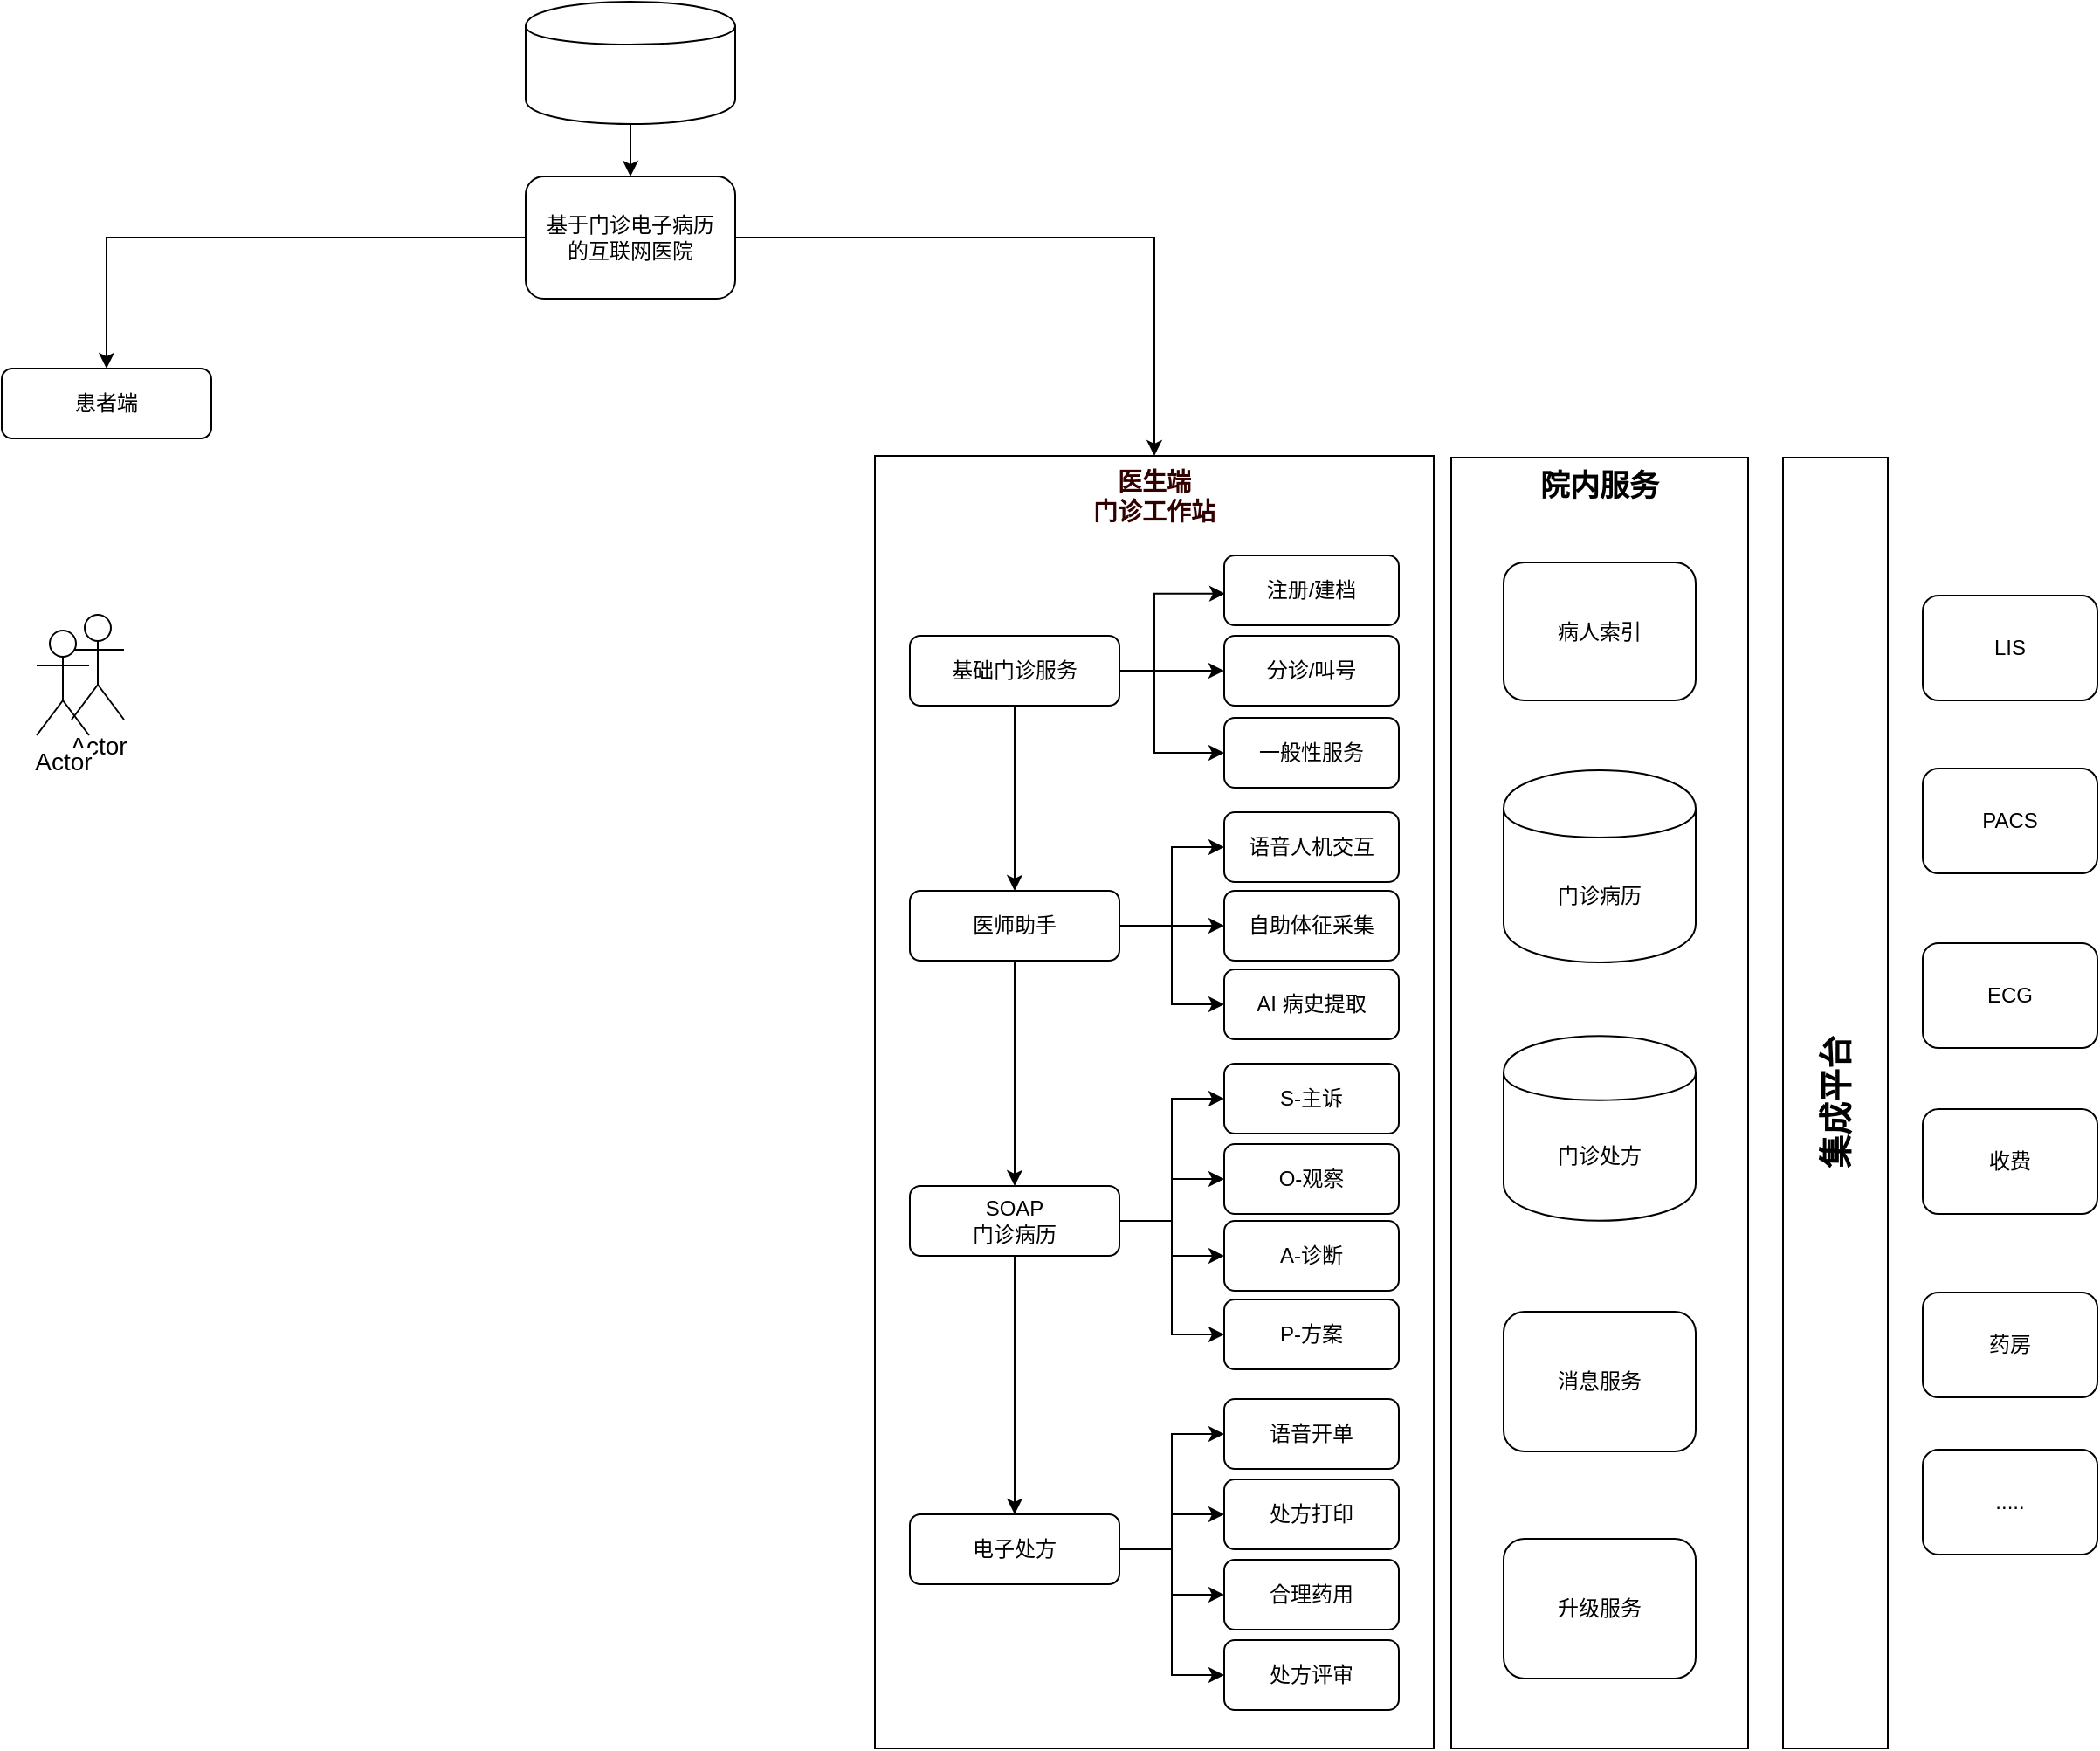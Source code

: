<mxfile version="12.4.3" type="github" pages="3">
  <diagram id="vW_eVv8WTYtpluYeXxiM" name="产品架构">
    <mxGraphModel dx="1483" dy="1940" grid="1" gridSize="10" guides="1" tooltips="1" connect="1" arrows="1" fold="1" page="1" pageScale="1" pageWidth="827" pageHeight="1169" math="0" shadow="0">
      <root>
        <mxCell id="0"/>
        <mxCell id="1" parent="0"/>
        <mxCell id="0qElFQwZOVu8BeHa5V8r-23" value="院内服务" style="rounded=0;whiteSpace=wrap;html=1;fontSize=17;align=center;verticalAlign=top;fontStyle=1" vertex="1" parent="1">
          <mxGeometry x="930" y="191" width="170" height="739" as="geometry"/>
        </mxCell>
        <mxCell id="E8vyjqeyWM7nioA_rI5F-4" style="edgeStyle=orthogonalEdgeStyle;rounded=0;orthogonalLoop=1;jettySize=auto;html=1;" parent="1" source="E8vyjqeyWM7nioA_rI5F-1" target="E8vyjqeyWM7nioA_rI5F-2" edge="1">
          <mxGeometry relative="1" as="geometry"/>
        </mxCell>
        <mxCell id="E8vyjqeyWM7nioA_rI5F-5" style="edgeStyle=orthogonalEdgeStyle;rounded=0;orthogonalLoop=1;jettySize=auto;html=1;exitX=1;exitY=0.5;exitDx=0;exitDy=0;" parent="1" source="E8vyjqeyWM7nioA_rI5F-1" target="E8vyjqeyWM7nioA_rI5F-3" edge="1">
          <mxGeometry relative="1" as="geometry"/>
        </mxCell>
        <mxCell id="E8vyjqeyWM7nioA_rI5F-1" value="基于门诊电子病历&lt;br&gt;的互联网医院" style="rounded=1;whiteSpace=wrap;html=1;" parent="1" vertex="1">
          <mxGeometry x="400" y="30" width="120" height="70" as="geometry"/>
        </mxCell>
        <mxCell id="E8vyjqeyWM7nioA_rI5F-2" value="患者端" style="rounded=1;whiteSpace=wrap;html=1;" parent="1" vertex="1">
          <mxGeometry x="100" y="140" width="120" height="40" as="geometry"/>
        </mxCell>
        <mxCell id="AmJ8R4YjLkJ6c9xOn_9D-3" style="edgeStyle=orthogonalEdgeStyle;rounded=0;orthogonalLoop=1;jettySize=auto;html=1;entryX=0.5;entryY=0;entryDx=0;entryDy=0;" parent="1" target="VLDHsEK64QPkxu35O8Kw-8" edge="1">
          <mxGeometry relative="1" as="geometry">
            <mxPoint x="679.862" y="241" as="sourcePoint"/>
          </mxGeometry>
        </mxCell>
        <mxCell id="E8vyjqeyWM7nioA_rI5F-3" value="医生端&lt;br style=&quot;font-size: 14px;&quot;&gt;门诊工作站" style="rounded=0;whiteSpace=wrap;html=1;verticalAlign=top;fontStyle=1;fontSize=14;fontColor=#330000;" parent="1" vertex="1">
          <mxGeometry x="600" y="190" width="320" height="740" as="geometry"/>
        </mxCell>
        <mxCell id="VLDHsEK64QPkxu35O8Kw-5" value="消息服务" style="rounded=1;whiteSpace=wrap;html=1;" parent="1" vertex="1">
          <mxGeometry x="960" y="680" width="110" height="80" as="geometry"/>
        </mxCell>
        <mxCell id="AmJ8R4YjLkJ6c9xOn_9D-4" style="edgeStyle=orthogonalEdgeStyle;rounded=0;orthogonalLoop=1;jettySize=auto;html=1;" parent="1" source="VLDHsEK64QPkxu35O8Kw-6" target="VLDHsEK64QPkxu35O8Kw-7" edge="1">
          <mxGeometry relative="1" as="geometry"/>
        </mxCell>
        <mxCell id="AmJ8R4YjLkJ6c9xOn_9D-5" style="edgeStyle=orthogonalEdgeStyle;rounded=0;orthogonalLoop=1;jettySize=auto;html=1;entryX=0.5;entryY=0;entryDx=0;entryDy=0;" parent="1" source="VLDHsEK64QPkxu35O8Kw-7" target="AmJ8R4YjLkJ6c9xOn_9D-2" edge="1">
          <mxGeometry relative="1" as="geometry"/>
        </mxCell>
        <mxCell id="AmJ8R4YjLkJ6c9xOn_9D-11" style="edgeStyle=orthogonalEdgeStyle;rounded=0;orthogonalLoop=1;jettySize=auto;html=1;entryX=0.5;entryY=0;entryDx=0;entryDy=0;" parent="1" source="VLDHsEK64QPkxu35O8Kw-8" target="VLDHsEK64QPkxu35O8Kw-6" edge="1">
          <mxGeometry relative="1" as="geometry">
            <mxPoint x="680" y="411" as="targetPoint"/>
          </mxGeometry>
        </mxCell>
        <mxCell id="hvnaLOlTit6FcMZ5V5ao-3" value="门诊病历" style="shape=cylinder;whiteSpace=wrap;html=1;boundedLbl=1;backgroundOutline=1;rounded=0;" parent="1" vertex="1">
          <mxGeometry x="960" y="370" width="110" height="110" as="geometry"/>
        </mxCell>
        <mxCell id="hvnaLOlTit6FcMZ5V5ao-4" value="门诊处方" style="shape=cylinder;whiteSpace=wrap;html=1;boundedLbl=1;backgroundOutline=1;rounded=0;" parent="1" vertex="1">
          <mxGeometry x="960" y="522.12" width="110" height="105.76" as="geometry"/>
        </mxCell>
        <mxCell id="hvnaLOlTit6FcMZ5V5ao-8" value="ECG" style="rounded=1;whiteSpace=wrap;html=1;" parent="1" vertex="1">
          <mxGeometry x="1200" y="469" width="100" height="60" as="geometry"/>
        </mxCell>
        <mxCell id="hvnaLOlTit6FcMZ5V5ao-9" value="PACS" style="rounded=1;whiteSpace=wrap;html=1;" parent="1" vertex="1">
          <mxGeometry x="1200" y="369" width="100" height="60" as="geometry"/>
        </mxCell>
        <mxCell id="hvnaLOlTit6FcMZ5V5ao-10" value="LIS" style="rounded=1;whiteSpace=wrap;html=1;" parent="1" vertex="1">
          <mxGeometry x="1200" y="270" width="100" height="60" as="geometry"/>
        </mxCell>
        <mxCell id="hvnaLOlTit6FcMZ5V5ao-11" value="收费" style="rounded=1;whiteSpace=wrap;html=1;" parent="1" vertex="1">
          <mxGeometry x="1200" y="564" width="100" height="60" as="geometry"/>
        </mxCell>
        <mxCell id="hvnaLOlTit6FcMZ5V5ao-12" value="集成平台" style="rounded=0;whiteSpace=wrap;html=1;verticalAlign=middle;horizontal=0;fontSize=19;align=center;fontStyle=1" parent="1" vertex="1">
          <mxGeometry x="1120" y="191" width="60" height="739" as="geometry"/>
        </mxCell>
        <mxCell id="hvnaLOlTit6FcMZ5V5ao-14" value="....." style="rounded=1;whiteSpace=wrap;html=1;" parent="1" vertex="1">
          <mxGeometry x="1200" y="759" width="100" height="60" as="geometry"/>
        </mxCell>
        <mxCell id="hvnaLOlTit6FcMZ5V5ao-15" value="病人索引" style="rounded=1;whiteSpace=wrap;html=1;" parent="1" vertex="1">
          <mxGeometry x="960" y="251" width="110" height="79" as="geometry"/>
        </mxCell>
        <mxCell id="K6ilFlOtGDmG0anySvG6-1" value="Actor" style="shape=umlActor;verticalLabelPosition=bottom;labelBackgroundColor=#ffffff;verticalAlign=top;html=1;outlineConnect=0;rounded=0;shadow=0;fontSize=14;align=center;" parent="1" vertex="1">
          <mxGeometry x="140" y="281" width="30" height="60" as="geometry"/>
        </mxCell>
        <mxCell id="K6ilFlOtGDmG0anySvG6-2" value="Actor" style="shape=umlActor;verticalLabelPosition=bottom;labelBackgroundColor=#ffffff;verticalAlign=top;html=1;outlineConnect=0;rounded=0;shadow=0;fontSize=14;align=center;" parent="1" vertex="1">
          <mxGeometry x="120" y="290" width="30" height="60" as="geometry"/>
        </mxCell>
        <mxCell id="K6ilFlOtGDmG0anySvG6-6" style="edgeStyle=orthogonalEdgeStyle;rounded=0;orthogonalLoop=1;jettySize=auto;html=1;exitX=0.5;exitY=1;exitDx=0;exitDy=0;entryX=0.5;entryY=0;entryDx=0;entryDy=0;fontSize=14;" parent="1" source="K6ilFlOtGDmG0anySvG6-5" target="E8vyjqeyWM7nioA_rI5F-1" edge="1">
          <mxGeometry relative="1" as="geometry"/>
        </mxCell>
        <mxCell id="K6ilFlOtGDmG0anySvG6-5" value="" style="shape=cylinder;whiteSpace=wrap;html=1;boundedLbl=1;backgroundOutline=1;rounded=0;shadow=0;fontSize=14;align=center;" parent="1" vertex="1">
          <mxGeometry x="400" y="-70" width="120" height="70" as="geometry"/>
        </mxCell>
        <mxCell id="0qElFQwZOVu8BeHa5V8r-12" value="" style="group" vertex="1" connectable="0" parent="1">
          <mxGeometry x="620" y="538" width="280" height="175" as="geometry"/>
        </mxCell>
        <mxCell id="VLDHsEK64QPkxu35O8Kw-7" value="SOAP&lt;br&gt;门诊病历" style="rounded=1;whiteSpace=wrap;html=1;" parent="0qElFQwZOVu8BeHa5V8r-12" vertex="1">
          <mxGeometry y="70" width="120" height="40" as="geometry"/>
        </mxCell>
        <mxCell id="AmJ8R4YjLkJ6c9xOn_9D-18" value="S-主诉" style="rounded=1;whiteSpace=wrap;html=1;" parent="0qElFQwZOVu8BeHa5V8r-12" vertex="1">
          <mxGeometry x="180" width="100" height="40" as="geometry"/>
        </mxCell>
        <mxCell id="zZYTL1ftE3SbUux51He--1" style="edgeStyle=orthogonalEdgeStyle;rounded=0;orthogonalLoop=1;jettySize=auto;html=1;entryX=0;entryY=0.5;entryDx=0;entryDy=0;" parent="0qElFQwZOVu8BeHa5V8r-12" source="VLDHsEK64QPkxu35O8Kw-7" target="AmJ8R4YjLkJ6c9xOn_9D-18" edge="1">
          <mxGeometry relative="1" as="geometry"/>
        </mxCell>
        <mxCell id="AmJ8R4YjLkJ6c9xOn_9D-19" value="O-观察" style="rounded=1;whiteSpace=wrap;html=1;" parent="0qElFQwZOVu8BeHa5V8r-12" vertex="1">
          <mxGeometry x="180" y="46" width="100" height="40" as="geometry"/>
        </mxCell>
        <mxCell id="zZYTL1ftE3SbUux51He--2" style="edgeStyle=orthogonalEdgeStyle;rounded=0;orthogonalLoop=1;jettySize=auto;html=1;entryX=0;entryY=0.5;entryDx=0;entryDy=0;" parent="0qElFQwZOVu8BeHa5V8r-12" source="VLDHsEK64QPkxu35O8Kw-7" target="AmJ8R4YjLkJ6c9xOn_9D-19" edge="1">
          <mxGeometry relative="1" as="geometry"/>
        </mxCell>
        <mxCell id="AmJ8R4YjLkJ6c9xOn_9D-20" value="A-诊断" style="rounded=1;whiteSpace=wrap;html=1;" parent="0qElFQwZOVu8BeHa5V8r-12" vertex="1">
          <mxGeometry x="180" y="90" width="100" height="40" as="geometry"/>
        </mxCell>
        <mxCell id="zZYTL1ftE3SbUux51He--3" style="edgeStyle=orthogonalEdgeStyle;rounded=0;orthogonalLoop=1;jettySize=auto;html=1;entryX=0;entryY=0.5;entryDx=0;entryDy=0;" parent="0qElFQwZOVu8BeHa5V8r-12" source="VLDHsEK64QPkxu35O8Kw-7" target="AmJ8R4YjLkJ6c9xOn_9D-20" edge="1">
          <mxGeometry relative="1" as="geometry"/>
        </mxCell>
        <mxCell id="AmJ8R4YjLkJ6c9xOn_9D-21" value="P-方案" style="rounded=1;whiteSpace=wrap;html=1;" parent="0qElFQwZOVu8BeHa5V8r-12" vertex="1">
          <mxGeometry x="180" y="135" width="100" height="40" as="geometry"/>
        </mxCell>
        <mxCell id="zZYTL1ftE3SbUux51He--4" style="edgeStyle=orthogonalEdgeStyle;rounded=0;orthogonalLoop=1;jettySize=auto;html=1;entryX=0;entryY=0.5;entryDx=0;entryDy=0;" parent="0qElFQwZOVu8BeHa5V8r-12" source="VLDHsEK64QPkxu35O8Kw-7" target="AmJ8R4YjLkJ6c9xOn_9D-21" edge="1">
          <mxGeometry relative="1" as="geometry"/>
        </mxCell>
        <mxCell id="0qElFQwZOVu8BeHa5V8r-13" value="" style="group" vertex="1" connectable="0" parent="1">
          <mxGeometry x="620" y="730" width="280" height="178" as="geometry"/>
        </mxCell>
        <mxCell id="AmJ8R4YjLkJ6c9xOn_9D-2" value="电子处方" style="rounded=1;whiteSpace=wrap;html=1;" parent="0qElFQwZOVu8BeHa5V8r-13" vertex="1">
          <mxGeometry y="66" width="120" height="40" as="geometry"/>
        </mxCell>
        <mxCell id="0qElFQwZOVu8BeHa5V8r-3" value="语音开单" style="rounded=1;whiteSpace=wrap;html=1;" vertex="1" parent="0qElFQwZOVu8BeHa5V8r-13">
          <mxGeometry x="180" width="100" height="40" as="geometry"/>
        </mxCell>
        <mxCell id="0qElFQwZOVu8BeHa5V8r-8" style="edgeStyle=orthogonalEdgeStyle;rounded=0;orthogonalLoop=1;jettySize=auto;html=1;entryX=0;entryY=0.5;entryDx=0;entryDy=0;fontSize=17;" edge="1" parent="0qElFQwZOVu8BeHa5V8r-13" source="AmJ8R4YjLkJ6c9xOn_9D-2" target="0qElFQwZOVu8BeHa5V8r-3">
          <mxGeometry relative="1" as="geometry"/>
        </mxCell>
        <mxCell id="0qElFQwZOVu8BeHa5V8r-4" value="处方打印" style="rounded=1;whiteSpace=wrap;html=1;" vertex="1" parent="0qElFQwZOVu8BeHa5V8r-13">
          <mxGeometry x="180" y="46" width="100" height="40" as="geometry"/>
        </mxCell>
        <mxCell id="0qElFQwZOVu8BeHa5V8r-9" style="edgeStyle=orthogonalEdgeStyle;rounded=0;orthogonalLoop=1;jettySize=auto;html=1;fontSize=17;" edge="1" parent="0qElFQwZOVu8BeHa5V8r-13" source="AmJ8R4YjLkJ6c9xOn_9D-2" target="0qElFQwZOVu8BeHa5V8r-4">
          <mxGeometry relative="1" as="geometry"/>
        </mxCell>
        <mxCell id="0qElFQwZOVu8BeHa5V8r-5" value="合理药用" style="rounded=1;whiteSpace=wrap;html=1;" vertex="1" parent="0qElFQwZOVu8BeHa5V8r-13">
          <mxGeometry x="180" y="92" width="100" height="40" as="geometry"/>
        </mxCell>
        <mxCell id="0qElFQwZOVu8BeHa5V8r-10" style="edgeStyle=orthogonalEdgeStyle;rounded=0;orthogonalLoop=1;jettySize=auto;html=1;fontSize=17;" edge="1" parent="0qElFQwZOVu8BeHa5V8r-13" source="AmJ8R4YjLkJ6c9xOn_9D-2" target="0qElFQwZOVu8BeHa5V8r-5">
          <mxGeometry relative="1" as="geometry"/>
        </mxCell>
        <mxCell id="0qElFQwZOVu8BeHa5V8r-6" value="处方评审" style="rounded=1;whiteSpace=wrap;html=1;" vertex="1" parent="0qElFQwZOVu8BeHa5V8r-13">
          <mxGeometry x="180" y="138" width="100" height="40" as="geometry"/>
        </mxCell>
        <mxCell id="0qElFQwZOVu8BeHa5V8r-11" style="edgeStyle=orthogonalEdgeStyle;rounded=0;orthogonalLoop=1;jettySize=auto;html=1;entryX=0;entryY=0.5;entryDx=0;entryDy=0;fontSize=17;" edge="1" parent="0qElFQwZOVu8BeHa5V8r-13" source="AmJ8R4YjLkJ6c9xOn_9D-2" target="0qElFQwZOVu8BeHa5V8r-6">
          <mxGeometry relative="1" as="geometry"/>
        </mxCell>
        <mxCell id="0qElFQwZOVu8BeHa5V8r-18" value="" style="group" vertex="1" connectable="0" parent="1">
          <mxGeometry x="620" y="394" width="280" height="130" as="geometry"/>
        </mxCell>
        <mxCell id="VLDHsEK64QPkxu35O8Kw-6" value="医师助手" style="rounded=1;whiteSpace=wrap;html=1;" parent="0qElFQwZOVu8BeHa5V8r-18" vertex="1">
          <mxGeometry y="45" width="120" height="40" as="geometry"/>
        </mxCell>
        <mxCell id="AmJ8R4YjLkJ6c9xOn_9D-16" value="语音人机交互" style="rounded=1;whiteSpace=wrap;html=1;" parent="0qElFQwZOVu8BeHa5V8r-18" vertex="1">
          <mxGeometry x="180" width="100" height="40" as="geometry"/>
        </mxCell>
        <mxCell id="0qElFQwZOVu8BeHa5V8r-1" style="edgeStyle=orthogonalEdgeStyle;rounded=0;orthogonalLoop=1;jettySize=auto;html=1;fontSize=17;entryX=0;entryY=0.5;entryDx=0;entryDy=0;" edge="1" parent="0qElFQwZOVu8BeHa5V8r-18" source="VLDHsEK64QPkxu35O8Kw-6" target="AmJ8R4YjLkJ6c9xOn_9D-16">
          <mxGeometry relative="1" as="geometry"/>
        </mxCell>
        <mxCell id="AmJ8R4YjLkJ6c9xOn_9D-17" value="自助体征采集" style="rounded=1;whiteSpace=wrap;html=1;" parent="0qElFQwZOVu8BeHa5V8r-18" vertex="1">
          <mxGeometry x="180" y="45" width="100" height="40" as="geometry"/>
        </mxCell>
        <mxCell id="0qElFQwZOVu8BeHa5V8r-2" style="edgeStyle=orthogonalEdgeStyle;rounded=0;orthogonalLoop=1;jettySize=auto;html=1;entryX=0;entryY=0.5;entryDx=0;entryDy=0;fontSize=17;" edge="1" parent="0qElFQwZOVu8BeHa5V8r-18" source="VLDHsEK64QPkxu35O8Kw-6" target="AmJ8R4YjLkJ6c9xOn_9D-17">
          <mxGeometry relative="1" as="geometry"/>
        </mxCell>
        <mxCell id="0qElFQwZOVu8BeHa5V8r-14" value="AI 病史提取" style="rounded=1;whiteSpace=wrap;html=1;" vertex="1" parent="0qElFQwZOVu8BeHa5V8r-18">
          <mxGeometry x="180" y="90" width="100" height="40" as="geometry"/>
        </mxCell>
        <mxCell id="0qElFQwZOVu8BeHa5V8r-17" style="edgeStyle=orthogonalEdgeStyle;rounded=0;orthogonalLoop=1;jettySize=auto;html=1;entryX=0;entryY=0.5;entryDx=0;entryDy=0;fontSize=17;" edge="1" parent="0qElFQwZOVu8BeHa5V8r-18" source="VLDHsEK64QPkxu35O8Kw-6" target="0qElFQwZOVu8BeHa5V8r-14">
          <mxGeometry relative="1" as="geometry"/>
        </mxCell>
        <mxCell id="0qElFQwZOVu8BeHa5V8r-19" value="" style="group" vertex="1" connectable="0" parent="1">
          <mxGeometry x="620" y="247" width="280" height="133" as="geometry"/>
        </mxCell>
        <mxCell id="VLDHsEK64QPkxu35O8Kw-1" value="分诊/叫号" style="rounded=1;whiteSpace=wrap;html=1;" parent="0qElFQwZOVu8BeHa5V8r-19" vertex="1">
          <mxGeometry x="180" y="46" width="100" height="40" as="geometry"/>
        </mxCell>
        <mxCell id="VLDHsEK64QPkxu35O8Kw-2" value="注册/建档" style="rounded=1;whiteSpace=wrap;html=1;" parent="0qElFQwZOVu8BeHa5V8r-19" vertex="1">
          <mxGeometry x="180" width="100" height="40" as="geometry"/>
        </mxCell>
        <mxCell id="VLDHsEK64QPkxu35O8Kw-3" value="一般性服务" style="rounded=1;whiteSpace=wrap;html=1;" parent="0qElFQwZOVu8BeHa5V8r-19" vertex="1">
          <mxGeometry x="180" y="93" width="100" height="40" as="geometry"/>
        </mxCell>
        <mxCell id="VLDHsEK64QPkxu35O8Kw-9" style="edgeStyle=orthogonalEdgeStyle;rounded=0;orthogonalLoop=1;jettySize=auto;html=1;exitX=1;exitY=0.5;exitDx=0;exitDy=0;entryX=0.005;entryY=0.547;entryDx=0;entryDy=0;entryPerimeter=0;" parent="0qElFQwZOVu8BeHa5V8r-19" source="VLDHsEK64QPkxu35O8Kw-8" target="VLDHsEK64QPkxu35O8Kw-2" edge="1">
          <mxGeometry relative="1" as="geometry">
            <Array as="points">
              <mxPoint x="140" y="66"/>
              <mxPoint x="140" y="22"/>
            </Array>
          </mxGeometry>
        </mxCell>
        <mxCell id="VLDHsEK64QPkxu35O8Kw-10" style="edgeStyle=orthogonalEdgeStyle;rounded=0;orthogonalLoop=1;jettySize=auto;html=1;entryX=0;entryY=0.5;entryDx=0;entryDy=0;" parent="0qElFQwZOVu8BeHa5V8r-19" edge="1">
          <mxGeometry relative="1" as="geometry">
            <mxPoint x="120" y="66.039" as="sourcePoint"/>
            <mxPoint x="179.942" y="66.039" as="targetPoint"/>
          </mxGeometry>
        </mxCell>
        <mxCell id="VLDHsEK64QPkxu35O8Kw-11" style="edgeStyle=orthogonalEdgeStyle;rounded=0;orthogonalLoop=1;jettySize=auto;html=1;exitX=1;exitY=0.5;exitDx=0;exitDy=0;" parent="0qElFQwZOVu8BeHa5V8r-19" source="VLDHsEK64QPkxu35O8Kw-8" edge="1">
          <mxGeometry relative="1" as="geometry">
            <Array as="points">
              <mxPoint x="140" y="66"/>
              <mxPoint x="140" y="113"/>
            </Array>
            <mxPoint x="180" y="113" as="targetPoint"/>
          </mxGeometry>
        </mxCell>
        <mxCell id="VLDHsEK64QPkxu35O8Kw-8" value="基础门诊服务" style="rounded=1;whiteSpace=wrap;html=1;" parent="0qElFQwZOVu8BeHa5V8r-19" vertex="1">
          <mxGeometry y="46" width="120" height="40" as="geometry"/>
        </mxCell>
        <mxCell id="0qElFQwZOVu8BeHa5V8r-20" value="药房" style="rounded=1;whiteSpace=wrap;html=1;" vertex="1" parent="1">
          <mxGeometry x="1200" y="669" width="100" height="60" as="geometry"/>
        </mxCell>
        <mxCell id="0qElFQwZOVu8BeHa5V8r-24" value="升级服务" style="rounded=1;whiteSpace=wrap;html=1;" vertex="1" parent="1">
          <mxGeometry x="960" y="810" width="110" height="80" as="geometry"/>
        </mxCell>
      </root>
    </mxGraphModel>
  </diagram>
  <diagram id="Ewop6Ulr_RDadqHz6t3_" name="就诊流程图">
    <mxGraphModel dx="2476" dy="1080" grid="0" gridSize="10" guides="1" tooltips="1" connect="1" arrows="1" fold="1" page="0" pageScale="1" pageWidth="827" pageHeight="1169" math="0" shadow="0">
      <root>
        <mxCell id="N1cMtq0cJJKUzX9mBmlD-0"/>
        <mxCell id="N1cMtq0cJJKUzX9mBmlD-1" parent="N1cMtq0cJJKUzX9mBmlD-0"/>
        <mxCell id="4pReB8TmxM9iW2GwXHqP-22" style="edgeStyle=orthogonalEdgeStyle;rounded=0;orthogonalLoop=1;jettySize=auto;html=1;" parent="N1cMtq0cJJKUzX9mBmlD-1" source="0HqwLgOVtCon1K2vQBb2-0" target="0HqwLgOVtCon1K2vQBb2-3" edge="1">
          <mxGeometry relative="1" as="geometry"/>
        </mxCell>
        <mxCell id="0HqwLgOVtCon1K2vQBb2-0" value="挂号/分诊" style="rounded=1;whiteSpace=wrap;html=1;fillColor=#ffe6cc;strokeColor=#d79b00;" parent="N1cMtq0cJJKUzX9mBmlD-1" vertex="1">
          <mxGeometry x="80" y="180" width="120" height="60" as="geometry"/>
        </mxCell>
        <mxCell id="0HqwLgOVtCon1K2vQBb2-2" style="edgeStyle=orthogonalEdgeStyle;rounded=0;orthogonalLoop=1;jettySize=auto;html=1;entryX=0.5;entryY=0;entryDx=0;entryDy=0;" parent="N1cMtq0cJJKUzX9mBmlD-1" source="0HqwLgOVtCon1K2vQBb2-1" target="0HqwLgOVtCon1K2vQBb2-0" edge="1">
          <mxGeometry relative="1" as="geometry"/>
        </mxCell>
        <mxCell id="0HqwLgOVtCon1K2vQBb2-1" value="注册/绑定" style="rounded=1;whiteSpace=wrap;html=1;fillColor=#ffe6cc;strokeColor=#d79b00;" parent="N1cMtq0cJJKUzX9mBmlD-1" vertex="1">
          <mxGeometry x="80" y="70" width="120" height="60" as="geometry"/>
        </mxCell>
        <mxCell id="4pReB8TmxM9iW2GwXHqP-15" style="edgeStyle=orthogonalEdgeStyle;rounded=0;orthogonalLoop=1;jettySize=auto;html=1;" parent="N1cMtq0cJJKUzX9mBmlD-1" source="0HqwLgOVtCon1K2vQBb2-3" target="4pReB8TmxM9iW2GwXHqP-0" edge="1">
          <mxGeometry relative="1" as="geometry"/>
        </mxCell>
        <mxCell id="0HqwLgOVtCon1K2vQBb2-3" value="医师助手（机器人）&lt;br&gt;自助查体&lt;br&gt;主诉采集" style="rounded=1;whiteSpace=wrap;html=1;fillColor=#0050ef;strokeColor=#001DBC;fontColor=#ffffff;" parent="N1cMtq0cJJKUzX9mBmlD-1" vertex="1">
          <mxGeometry x="80" y="310" width="120" height="60" as="geometry"/>
        </mxCell>
        <mxCell id="4pReB8TmxM9iW2GwXHqP-20" style="edgeStyle=orthogonalEdgeStyle;rounded=0;orthogonalLoop=1;jettySize=auto;html=1;fillColor=#ffcd28;strokeColor=#d79b00;gradientColor=#ffa500;" parent="N1cMtq0cJJKUzX9mBmlD-1" source="4pReB8TmxM9iW2GwXHqP-0" target="4pReB8TmxM9iW2GwXHqP-1" edge="1">
          <mxGeometry relative="1" as="geometry"/>
        </mxCell>
        <mxCell id="4pReB8TmxM9iW2GwXHqP-0" value="SOAP&lt;br&gt;门诊病历" style="rounded=1;whiteSpace=wrap;html=1;fillColor=#ffcd28;strokeColor=#d79b00;gradientColor=#ffa500;" parent="N1cMtq0cJJKUzX9mBmlD-1" vertex="1">
          <mxGeometry x="310" y="310" width="120" height="60" as="geometry"/>
        </mxCell>
        <mxCell id="4pReB8TmxM9iW2GwXHqP-9" style="edgeStyle=orthogonalEdgeStyle;rounded=0;orthogonalLoop=1;jettySize=auto;html=1;entryX=0.5;entryY=0;entryDx=0;entryDy=0;" parent="N1cMtq0cJJKUzX9mBmlD-1" source="4pReB8TmxM9iW2GwXHqP-1" target="4pReB8TmxM9iW2GwXHqP-2" edge="1">
          <mxGeometry relative="1" as="geometry"/>
        </mxCell>
        <mxCell id="4pReB8TmxM9iW2GwXHqP-17" style="edgeStyle=orthogonalEdgeStyle;rounded=0;orthogonalLoop=1;jettySize=auto;html=1;" parent="N1cMtq0cJJKUzX9mBmlD-1" source="4pReB8TmxM9iW2GwXHqP-1" target="4pReB8TmxM9iW2GwXHqP-16" edge="1">
          <mxGeometry relative="1" as="geometry"/>
        </mxCell>
        <mxCell id="g-FLd2AFHz1jhK9tG32F-1" style="edgeStyle=orthogonalEdgeStyle;rounded=0;orthogonalLoop=1;jettySize=auto;html=1;entryX=0;entryY=0.5;entryDx=0;entryDy=0;fontSize=14;" parent="N1cMtq0cJJKUzX9mBmlD-1" source="4pReB8TmxM9iW2GwXHqP-1" target="g-FLd2AFHz1jhK9tG32F-0" edge="1">
          <mxGeometry relative="1" as="geometry"/>
        </mxCell>
        <mxCell id="4pReB8TmxM9iW2GwXHqP-1" value="语音开立&lt;br&gt;电子处方" style="rounded=1;whiteSpace=wrap;html=1;fillColor=#ffcd28;strokeColor=#d79b00;gradientColor=#ffa500;" parent="N1cMtq0cJJKUzX9mBmlD-1" vertex="1">
          <mxGeometry x="580" y="310" width="120" height="60" as="geometry"/>
        </mxCell>
        <mxCell id="4pReB8TmxM9iW2GwXHqP-7" style="edgeStyle=orthogonalEdgeStyle;rounded=0;orthogonalLoop=1;jettySize=auto;html=1;exitX=1;exitY=0.5;exitDx=0;exitDy=0;" parent="N1cMtq0cJJKUzX9mBmlD-1" source="4pReB8TmxM9iW2GwXHqP-2" target="4pReB8TmxM9iW2GwXHqP-3" edge="1">
          <mxGeometry relative="1" as="geometry"/>
        </mxCell>
        <mxCell id="4pReB8TmxM9iW2GwXHqP-8" style="edgeStyle=orthogonalEdgeStyle;rounded=0;orthogonalLoop=1;jettySize=auto;html=1;" parent="N1cMtq0cJJKUzX9mBmlD-1" source="4pReB8TmxM9iW2GwXHqP-2" target="4pReB8TmxM9iW2GwXHqP-4" edge="1">
          <mxGeometry relative="1" as="geometry"/>
        </mxCell>
        <mxCell id="4pReB8TmxM9iW2GwXHqP-2" value="自助缴费" style="rounded=1;whiteSpace=wrap;html=1;fillColor=#ffe6cc;strokeColor=#d79b00;" parent="N1cMtq0cJJKUzX9mBmlD-1" vertex="1">
          <mxGeometry x="580" y="430" width="120" height="60" as="geometry"/>
        </mxCell>
        <mxCell id="4pReB8TmxM9iW2GwXHqP-6" style="edgeStyle=orthogonalEdgeStyle;rounded=0;orthogonalLoop=1;jettySize=auto;html=1;entryX=0.5;entryY=0;entryDx=0;entryDy=0;fillColor=#f5f5f5;strokeColor=#666666;gradientColor=#b3b3b3;" parent="N1cMtq0cJJKUzX9mBmlD-1" source="4pReB8TmxM9iW2GwXHqP-3" target="4pReB8TmxM9iW2GwXHqP-5" edge="1">
          <mxGeometry relative="1" as="geometry"/>
        </mxCell>
        <mxCell id="4pReB8TmxM9iW2GwXHqP-3" value="发药签到" style="rounded=1;whiteSpace=wrap;html=1;fillColor=#f5f5f5;strokeColor=#666666;gradientColor=#b3b3b3;" parent="N1cMtq0cJJKUzX9mBmlD-1" vertex="1">
          <mxGeometry x="710" y="530" width="120" height="60" as="geometry"/>
        </mxCell>
        <mxCell id="4pReB8TmxM9iW2GwXHqP-11" style="edgeStyle=orthogonalEdgeStyle;rounded=0;orthogonalLoop=1;jettySize=auto;html=1;entryX=0.5;entryY=0;entryDx=0;entryDy=0;fillColor=#f5f5f5;strokeColor=#666666;gradientColor=#b3b3b3;" parent="N1cMtq0cJJKUzX9mBmlD-1" source="4pReB8TmxM9iW2GwXHqP-4" target="4pReB8TmxM9iW2GwXHqP-10" edge="1">
          <mxGeometry relative="1" as="geometry">
            <mxPoint x="510" y="660" as="targetPoint"/>
          </mxGeometry>
        </mxCell>
        <mxCell id="4pReB8TmxM9iW2GwXHqP-4" value="检查/检验&lt;br&gt;预约" style="rounded=1;whiteSpace=wrap;html=1;fillColor=#f5f5f5;strokeColor=#666666;gradientColor=#b3b3b3;" parent="N1cMtq0cJJKUzX9mBmlD-1" vertex="1">
          <mxGeometry x="450" y="530" width="120" height="60" as="geometry"/>
        </mxCell>
        <mxCell id="4pReB8TmxM9iW2GwXHqP-21" style="edgeStyle=orthogonalEdgeStyle;rounded=0;orthogonalLoop=1;jettySize=auto;html=1;fillColor=#f5f5f5;strokeColor=#666666;gradientColor=#b3b3b3;" parent="N1cMtq0cJJKUzX9mBmlD-1" source="4pReB8TmxM9iW2GwXHqP-5" target="4pReB8TmxM9iW2GwXHqP-18" edge="1">
          <mxGeometry relative="1" as="geometry"/>
        </mxCell>
        <mxCell id="4pReB8TmxM9iW2GwXHqP-5" value="发药审核" style="rounded=1;whiteSpace=wrap;html=1;fillColor=#f5f5f5;strokeColor=#666666;gradientColor=#b3b3b3;" parent="N1cMtq0cJJKUzX9mBmlD-1" vertex="1">
          <mxGeometry x="710" y="650" width="120" height="60" as="geometry"/>
        </mxCell>
        <mxCell id="4pReB8TmxM9iW2GwXHqP-14" style="edgeStyle=orthogonalEdgeStyle;rounded=0;orthogonalLoop=1;jettySize=auto;html=1;entryX=0.5;entryY=1;entryDx=0;entryDy=0;exitX=0;exitY=0.5;exitDx=0;exitDy=0;" parent="N1cMtq0cJJKUzX9mBmlD-1" source="4pReB8TmxM9iW2GwXHqP-10" target="4pReB8TmxM9iW2GwXHqP-0" edge="1">
          <mxGeometry relative="1" as="geometry">
            <mxPoint x="340" y="410" as="targetPoint"/>
          </mxGeometry>
        </mxCell>
        <mxCell id="4pReB8TmxM9iW2GwXHqP-10" value="检查/检验&lt;br&gt;报告" style="rounded=1;whiteSpace=wrap;html=1;fillColor=#f5f5f5;strokeColor=#666666;gradientColor=#b3b3b3;" parent="N1cMtq0cJJKUzX9mBmlD-1" vertex="1">
          <mxGeometry x="450" y="650" width="120" height="60" as="geometry"/>
        </mxCell>
        <mxCell id="4pReB8TmxM9iW2GwXHqP-16" value="收入院/转诊" style="rounded=1;whiteSpace=wrap;html=1;fillColor=#f5f5f5;strokeColor=#666666;gradientColor=#b3b3b3;" parent="N1cMtq0cJJKUzX9mBmlD-1" vertex="1">
          <mxGeometry x="810" y="360" width="120" height="60" as="geometry"/>
        </mxCell>
        <mxCell id="4pReB8TmxM9iW2GwXHqP-18" value="药品配送" style="rounded=1;whiteSpace=wrap;html=1;fillColor=#f5f5f5;strokeColor=#666666;gradientColor=#b3b3b3;" parent="N1cMtq0cJJKUzX9mBmlD-1" vertex="1">
          <mxGeometry x="710" y="780" width="120" height="60" as="geometry"/>
        </mxCell>
        <mxCell id="4pReB8TmxM9iW2GwXHqP-25" style="edgeStyle=orthogonalEdgeStyle;rounded=0;orthogonalLoop=1;jettySize=auto;html=1;entryX=0;entryY=0.5;entryDx=0;entryDy=0;" parent="N1cMtq0cJJKUzX9mBmlD-1" source="4pReB8TmxM9iW2GwXHqP-23" target="0HqwLgOVtCon1K2vQBb2-1" edge="1">
          <mxGeometry relative="1" as="geometry"/>
        </mxCell>
        <mxCell id="4pReB8TmxM9iW2GwXHqP-23" value="病人" style="shape=umlActor;verticalLabelPosition=bottom;labelBackgroundColor=#ffffff;verticalAlign=top;html=1;outlineConnect=0;fillColor=#ffe6cc;strokeColor=#d79b00;" parent="N1cMtq0cJJKUzX9mBmlD-1" vertex="1">
          <mxGeometry x="-20" y="70" width="30" height="60" as="geometry"/>
        </mxCell>
        <mxCell id="4pReB8TmxM9iW2GwXHqP-33" style="edgeStyle=orthogonalEdgeStyle;rounded=0;orthogonalLoop=1;jettySize=auto;html=1;" parent="N1cMtq0cJJKUzX9mBmlD-1" source="4pReB8TmxM9iW2GwXHqP-30" target="4pReB8TmxM9iW2GwXHqP-0" edge="1">
          <mxGeometry relative="1" as="geometry"/>
        </mxCell>
        <mxCell id="4pReB8TmxM9iW2GwXHqP-34" style="edgeStyle=orthogonalEdgeStyle;rounded=0;orthogonalLoop=1;jettySize=auto;html=1;entryX=0.5;entryY=0;entryDx=0;entryDy=0;" parent="N1cMtq0cJJKUzX9mBmlD-1" source="4pReB8TmxM9iW2GwXHqP-30" target="4pReB8TmxM9iW2GwXHqP-1" edge="1">
          <mxGeometry relative="1" as="geometry"/>
        </mxCell>
        <mxCell id="4pReB8TmxM9iW2GwXHqP-30" value="医生" style="shape=umlActor;verticalLabelPosition=bottom;labelBackgroundColor=#ffffff;verticalAlign=top;html=1;outlineConnect=0;gradientColor=#ffa500;fillColor=#ffcd28;strokeColor=#d79b00;" parent="N1cMtq0cJJKUzX9mBmlD-1" vertex="1">
          <mxGeometry x="495" y="200" width="30" height="60" as="geometry"/>
        </mxCell>
        <mxCell id="g-FLd2AFHz1jhK9tG32F-0" value="诊间预约" style="rounded=1;whiteSpace=wrap;html=1;fillColor=#ffe6cc;strokeColor=#d79b00;" parent="N1cMtq0cJJKUzX9mBmlD-1" vertex="1">
          <mxGeometry x="810" y="260" width="120" height="60" as="geometry"/>
        </mxCell>
        <mxCell id="5_O4JRh8ZMgY0tHQEXR5-1" value="" style="group" vertex="1" connectable="0" parent="N1cMtq0cJJKUzX9mBmlD-1">
          <mxGeometry x="40" y="724" width="256" height="102.48" as="geometry"/>
        </mxCell>
        <mxCell id="5_O4JRh8ZMgY0tHQEXR5-2" value="AI设备，机器人" style="rounded=1;whiteSpace=wrap;html=1;fillColor=#0050ef;strokeColor=#001DBC;fontColor=#ffffff;" vertex="1" parent="5_O4JRh8ZMgY0tHQEXR5-1">
          <mxGeometry y="43.48" width="120" height="30" as="geometry"/>
        </mxCell>
        <mxCell id="5_O4JRh8ZMgY0tHQEXR5-3" value="门诊病历系统" style="rounded=1;whiteSpace=wrap;html=1;fillColor=#ffcd28;strokeColor=#d79b00;gradientColor=#ffa500;" vertex="1" parent="5_O4JRh8ZMgY0tHQEXR5-1">
          <mxGeometry x="136" width="120" height="30" as="geometry"/>
        </mxCell>
        <mxCell id="5_O4JRh8ZMgY0tHQEXR5-4" value="患者端，APP" style="rounded=1;whiteSpace=wrap;html=1;fillColor=#ffe6cc;strokeColor=#d79b00;" vertex="1" parent="5_O4JRh8ZMgY0tHQEXR5-1">
          <mxGeometry width="120" height="30" as="geometry"/>
        </mxCell>
        <mxCell id="5_O4JRh8ZMgY0tHQEXR5-5" value="对接，业务系统" style="rounded=1;whiteSpace=wrap;html=1;fillColor=#f5f5f5;strokeColor=#666666;gradientColor=#b3b3b3;" vertex="1" parent="5_O4JRh8ZMgY0tHQEXR5-1">
          <mxGeometry x="136" y="43.48" width="120" height="30" as="geometry"/>
        </mxCell>
        <mxCell id="5_O4JRh8ZMgY0tHQEXR5-6" value="图例" style="text;html=1;strokeColor=none;fillColor=none;align=center;verticalAlign=middle;whiteSpace=wrap;rounded=0;fontSize=17;" vertex="1" parent="5_O4JRh8ZMgY0tHQEXR5-1">
          <mxGeometry x="110" y="82.48" width="40" height="20" as="geometry"/>
        </mxCell>
      </root>
    </mxGraphModel>
  </diagram>
  <diagram id="gJAJ92r55bgkVZ9UrpE0" name="商业场景">
    <mxGraphModel dx="1438" dy="988" grid="0" gridSize="10" guides="1" tooltips="1" connect="1" arrows="1" fold="1" page="0" pageScale="1" pageWidth="827" pageHeight="1169" math="0" shadow="0">
      <root>
        <mxCell id="qzDpDc0T9lGZXAVKBTv1-0"/>
        <mxCell id="qzDpDc0T9lGZXAVKBTv1-1" parent="qzDpDc0T9lGZXAVKBTv1-0"/>
        <mxCell id="AHeEMJEUkfGlzotZoOR0-8" value="" style="group" vertex="1" connectable="0" parent="qzDpDc0T9lGZXAVKBTv1-1">
          <mxGeometry x="-30" y="150" width="90" height="80" as="geometry"/>
        </mxCell>
        <mxCell id="AHeEMJEUkfGlzotZoOR0-0" value="" style="shape=umlActor;verticalLabelPosition=bottom;labelBackgroundColor=#ffffff;verticalAlign=top;html=1;outlineConnect=0;" vertex="1" parent="AHeEMJEUkfGlzotZoOR0-8">
          <mxGeometry width="38.571" height="60" as="geometry"/>
        </mxCell>
        <mxCell id="AHeEMJEUkfGlzotZoOR0-5" value="患者（C端）" style="shape=umlActor;verticalLabelPosition=bottom;labelBackgroundColor=#ffffff;verticalAlign=top;html=1;outlineConnect=0;" vertex="1" parent="AHeEMJEUkfGlzotZoOR0-8">
          <mxGeometry x="25.714" y="20" width="38.571" height="60" as="geometry"/>
        </mxCell>
        <mxCell id="AHeEMJEUkfGlzotZoOR0-6" value="" style="shape=umlActor;verticalLabelPosition=bottom;labelBackgroundColor=#ffffff;verticalAlign=top;html=1;outlineConnect=0;" vertex="1" parent="AHeEMJEUkfGlzotZoOR0-8">
          <mxGeometry x="51.429" width="38.571" height="60" as="geometry"/>
        </mxCell>
        <mxCell id="AHeEMJEUkfGlzotZoOR0-50" style="edgeStyle=orthogonalEdgeStyle;rounded=0;orthogonalLoop=1;jettySize=auto;html=1;entryX=0.5;entryY=0;entryDx=0;entryDy=0;" edge="1" parent="qzDpDc0T9lGZXAVKBTv1-1" source="AHeEMJEUkfGlzotZoOR0-10" target="AHeEMJEUkfGlzotZoOR0-25">
          <mxGeometry relative="1" as="geometry"/>
        </mxCell>
        <mxCell id="AHeEMJEUkfGlzotZoOR0-51" style="edgeStyle=orthogonalEdgeStyle;rounded=0;orthogonalLoop=1;jettySize=auto;html=1;" edge="1" parent="qzDpDc0T9lGZXAVKBTv1-1" source="AHeEMJEUkfGlzotZoOR0-10" target="AHeEMJEUkfGlzotZoOR0-18">
          <mxGeometry relative="1" as="geometry"/>
        </mxCell>
        <mxCell id="AHeEMJEUkfGlzotZoOR0-10" value="" style="ellipse;shape=cloud;whiteSpace=wrap;html=1;fillColor=#cdeb8b;strokeColor=#36393d;" vertex="1" parent="qzDpDc0T9lGZXAVKBTv1-1">
          <mxGeometry x="260" y="10" width="220" height="60" as="geometry"/>
        </mxCell>
        <mxCell id="AHeEMJEUkfGlzotZoOR0-49" style="edgeStyle=orthogonalEdgeStyle;rounded=0;orthogonalLoop=1;jettySize=auto;html=1;entryX=0.5;entryY=0;entryDx=0;entryDy=0;" edge="1" parent="qzDpDc0T9lGZXAVKBTv1-1" source="AHeEMJEUkfGlzotZoOR0-18" target="AHeEMJEUkfGlzotZoOR0-41">
          <mxGeometry relative="1" as="geometry"/>
        </mxCell>
        <mxCell id="AHeEMJEUkfGlzotZoOR0-18" value="门诊病历&lt;br&gt;工作站" style="shape=process;whiteSpace=wrap;html=1;backgroundOutline=1;gradientColor=#ffa500;fillColor=#ffcd28;strokeColor=#d79b00;" vertex="1" parent="qzDpDc0T9lGZXAVKBTv1-1">
          <mxGeometry x="550" y="210" width="140" height="50" as="geometry"/>
        </mxCell>
        <mxCell id="AHeEMJEUkfGlzotZoOR0-25" value="移动APP&lt;br&gt;微信" style="shape=process;whiteSpace=wrap;html=1;backgroundOutline=1;fillColor=#fad9d5;strokeColor=#ae4132;" vertex="1" parent="qzDpDc0T9lGZXAVKBTv1-1">
          <mxGeometry x="70" y="220" width="120" height="50" as="geometry"/>
        </mxCell>
        <mxCell id="AHeEMJEUkfGlzotZoOR0-42" value="" style="group" vertex="1" connectable="0" parent="qzDpDc0T9lGZXAVKBTv1-1">
          <mxGeometry x="660" y="118" width="130" height="92" as="geometry"/>
        </mxCell>
        <mxCell id="AHeEMJEUkfGlzotZoOR0-22" value="" style="group" vertex="1" connectable="0" parent="AHeEMJEUkfGlzotZoOR0-42">
          <mxGeometry width="130" height="92" as="geometry"/>
        </mxCell>
        <mxCell id="AHeEMJEUkfGlzotZoOR0-16" value="" style="group" vertex="1" connectable="0" parent="AHeEMJEUkfGlzotZoOR0-22">
          <mxGeometry width="130" height="70" as="geometry"/>
        </mxCell>
        <mxCell id="AHeEMJEUkfGlzotZoOR0-13" value="" style="shape=cube;whiteSpace=wrap;html=1;boundedLbl=1;backgroundOutline=1;darkOpacity=0.05;darkOpacity2=0.1;size=13;" vertex="1" parent="AHeEMJEUkfGlzotZoOR0-16">
          <mxGeometry x="22.941" width="61.176" height="46.667" as="geometry"/>
        </mxCell>
        <mxCell id="AHeEMJEUkfGlzotZoOR0-14" value="" style="shape=cube;whiteSpace=wrap;html=1;boundedLbl=1;backgroundOutline=1;darkOpacity=0.05;darkOpacity2=0.1;size=13;" vertex="1" parent="AHeEMJEUkfGlzotZoOR0-16">
          <mxGeometry y="23.333" width="61.176" height="46.667" as="geometry"/>
        </mxCell>
        <mxCell id="AHeEMJEUkfGlzotZoOR0-15" value="" style="shape=cube;whiteSpace=wrap;html=1;boundedLbl=1;backgroundOutline=1;darkOpacity=0.05;darkOpacity2=0.1;size=13;" vertex="1" parent="AHeEMJEUkfGlzotZoOR0-16">
          <mxGeometry x="68.824" y="23.333" width="61.176" height="46.667" as="geometry"/>
        </mxCell>
        <mxCell id="AHeEMJEUkfGlzotZoOR0-21" value="医院（B端）" style="text;html=1;strokeColor=none;fillColor=none;align=center;verticalAlign=middle;whiteSpace=wrap;rounded=0;" vertex="1" parent="AHeEMJEUkfGlzotZoOR0-22">
          <mxGeometry x="30" y="72" width="70" height="20" as="geometry"/>
        </mxCell>
        <mxCell id="AHeEMJEUkfGlzotZoOR0-47" value="" style="group" vertex="1" connectable="0" parent="qzDpDc0T9lGZXAVKBTv1-1">
          <mxGeometry x="290" y="-10" width="177" height="40" as="geometry"/>
        </mxCell>
        <mxCell id="AHeEMJEUkfGlzotZoOR0-28" value="用户" style="shape=cylinder;whiteSpace=wrap;html=1;boundedLbl=1;backgroundOutline=1;" vertex="1" parent="AHeEMJEUkfGlzotZoOR0-47">
          <mxGeometry width="57" height="40" as="geometry"/>
        </mxCell>
        <mxCell id="AHeEMJEUkfGlzotZoOR0-30" value="索引" style="shape=cylinder;whiteSpace=wrap;html=1;boundedLbl=1;backgroundOutline=1;" vertex="1" parent="AHeEMJEUkfGlzotZoOR0-47">
          <mxGeometry x="60" width="57" height="40" as="geometry"/>
        </mxCell>
        <mxCell id="AHeEMJEUkfGlzotZoOR0-31" value="机构" style="shape=cylinder;whiteSpace=wrap;html=1;boundedLbl=1;backgroundOutline=1;" vertex="1" parent="AHeEMJEUkfGlzotZoOR0-47">
          <mxGeometry x="120" width="57" height="40" as="geometry"/>
        </mxCell>
        <mxCell id="AHeEMJEUkfGlzotZoOR0-48" value="" style="group" vertex="1" connectable="0" parent="qzDpDc0T9lGZXAVKBTv1-1">
          <mxGeometry x="340.0" y="38" width="54" height="80" as="geometry"/>
        </mxCell>
        <mxCell id="AHeEMJEUkfGlzotZoOR0-39" value="" style="group" vertex="1" connectable="0" parent="AHeEMJEUkfGlzotZoOR0-48">
          <mxGeometry width="54" height="80" as="geometry"/>
        </mxCell>
        <mxCell id="AHeEMJEUkfGlzotZoOR0-46" value="" style="group" vertex="1" connectable="0" parent="AHeEMJEUkfGlzotZoOR0-39">
          <mxGeometry width="54" height="80" as="geometry"/>
        </mxCell>
        <mxCell id="AHeEMJEUkfGlzotZoOR0-32" value="" style="shape=umlActor;verticalLabelPosition=bottom;labelBackgroundColor=#ffffff;verticalAlign=top;html=1;outlineConnect=0;" vertex="1" parent="AHeEMJEUkfGlzotZoOR0-46">
          <mxGeometry x="24" width="30" height="60" as="geometry"/>
        </mxCell>
        <mxCell id="AHeEMJEUkfGlzotZoOR0-33" value="DevOps" style="shape=umlActor;verticalLabelPosition=bottom;labelBackgroundColor=#ffffff;verticalAlign=top;html=1;outlineConnect=0;" vertex="1" parent="AHeEMJEUkfGlzotZoOR0-46">
          <mxGeometry x="10" y="10" width="30" height="60" as="geometry"/>
        </mxCell>
        <mxCell id="AHeEMJEUkfGlzotZoOR0-61" style="edgeStyle=orthogonalEdgeStyle;rounded=0;orthogonalLoop=1;jettySize=auto;html=1;entryX=0;entryY=0.5;entryDx=0;entryDy=0;" edge="1" parent="qzDpDc0T9lGZXAVKBTv1-1" source="AHeEMJEUkfGlzotZoOR0-52" target="AHeEMJEUkfGlzotZoOR0-18">
          <mxGeometry relative="1" as="geometry"/>
        </mxCell>
        <mxCell id="AHeEMJEUkfGlzotZoOR0-52" value="&lt;br&gt;&lt;br&gt;&lt;br&gt;&lt;br&gt;&lt;br&gt;&lt;br&gt;医师助手" style="html=1;whiteSpace=wrap;aspect=fixed;shape=isoCube;backgroundOutline=1;fillColor=#dae8fc;strokeColor=#6c8ebf;" vertex="1" parent="qzDpDc0T9lGZXAVKBTv1-1">
          <mxGeometry x="450" y="156.66" width="60" height="66.67" as="geometry"/>
        </mxCell>
        <mxCell id="AHeEMJEUkfGlzotZoOR0-58" style="edgeStyle=orthogonalEdgeStyle;rounded=0;orthogonalLoop=1;jettySize=auto;html=1;entryX=0.5;entryY=1;entryDx=0;entryDy=0;" edge="1" parent="qzDpDc0T9lGZXAVKBTv1-1" source="AHeEMJEUkfGlzotZoOR0-53" target="AHeEMJEUkfGlzotZoOR0-25">
          <mxGeometry relative="1" as="geometry"/>
        </mxCell>
        <mxCell id="AHeEMJEUkfGlzotZoOR0-53" value="&lt;br&gt;&lt;br&gt;&lt;br&gt;&lt;br&gt;&lt;br&gt;&lt;br&gt;健康设备" style="html=1;whiteSpace=wrap;aspect=fixed;shape=isoCube;backgroundOutline=1;fillColor=#cce5ff;strokeColor=#36393d;" vertex="1" parent="qzDpDc0T9lGZXAVKBTv1-1">
          <mxGeometry x="40" y="310" width="60" height="66.67" as="geometry"/>
        </mxCell>
        <mxCell id="AHeEMJEUkfGlzotZoOR0-57" style="edgeStyle=orthogonalEdgeStyle;rounded=0;orthogonalLoop=1;jettySize=auto;html=1;exitX=0;exitY=0;exitDx=30;exitDy=1.014;exitPerimeter=0;" edge="1" parent="qzDpDc0T9lGZXAVKBTv1-1" source="AHeEMJEUkfGlzotZoOR0-56">
          <mxGeometry relative="1" as="geometry">
            <mxPoint x="130.0" y="270.0" as="targetPoint"/>
          </mxGeometry>
        </mxCell>
        <mxCell id="AHeEMJEUkfGlzotZoOR0-56" value="&lt;br&gt;&lt;br&gt;&lt;br&gt;&lt;br&gt;&lt;br&gt;&lt;br&gt;智能电视" style="html=1;whiteSpace=wrap;aspect=fixed;shape=isoCube;backgroundOutline=1;fillColor=#cce5ff;strokeColor=#36393d;" vertex="1" parent="qzDpDc0T9lGZXAVKBTv1-1">
          <mxGeometry x="150" y="310" width="60" height="66.67" as="geometry"/>
        </mxCell>
        <mxCell id="AHeEMJEUkfGlzotZoOR0-59" value="" style="group" vertex="1" connectable="0" parent="qzDpDc0T9lGZXAVKBTv1-1">
          <mxGeometry x="550" y="320" width="140" height="56.67" as="geometry"/>
        </mxCell>
        <mxCell id="AHeEMJEUkfGlzotZoOR0-41" value="集成平台" style="shape=process;whiteSpace=wrap;html=1;backgroundOutline=1;fillColor=#ffff88;strokeColor=#36393d;" vertex="1" parent="AHeEMJEUkfGlzotZoOR0-59">
          <mxGeometry width="140" height="22.668" as="geometry"/>
        </mxCell>
        <mxCell id="AHeEMJEUkfGlzotZoOR0-45" value="HIS\LIS\PACS\ECG...." style="rounded=0;whiteSpace=wrap;html=1;" vertex="1" parent="AHeEMJEUkfGlzotZoOR0-59">
          <mxGeometry y="22.668" width="140" height="34.002" as="geometry"/>
        </mxCell>
        <mxCell id="AHeEMJEUkfGlzotZoOR0-63" style="edgeStyle=orthogonalEdgeStyle;rounded=0;orthogonalLoop=1;jettySize=auto;html=1;entryX=0;entryY=0.5;entryDx=0;entryDy=0;" edge="1" parent="qzDpDc0T9lGZXAVKBTv1-1" source="AHeEMJEUkfGlzotZoOR0-62" target="AHeEMJEUkfGlzotZoOR0-18">
          <mxGeometry relative="1" as="geometry"/>
        </mxCell>
        <mxCell id="AHeEMJEUkfGlzotZoOR0-62" value="&lt;br&gt;&lt;br&gt;&lt;br&gt;&lt;br&gt;&lt;br&gt;&lt;br&gt;双屏PC" style="html=1;whiteSpace=wrap;aspect=fixed;shape=isoCube;backgroundOutline=1;fillColor=#dae8fc;strokeColor=#6c8ebf;" vertex="1" parent="qzDpDc0T9lGZXAVKBTv1-1">
          <mxGeometry x="450" y="253.33" width="60" height="66.67" as="geometry"/>
        </mxCell>
      </root>
    </mxGraphModel>
  </diagram>
</mxfile>

